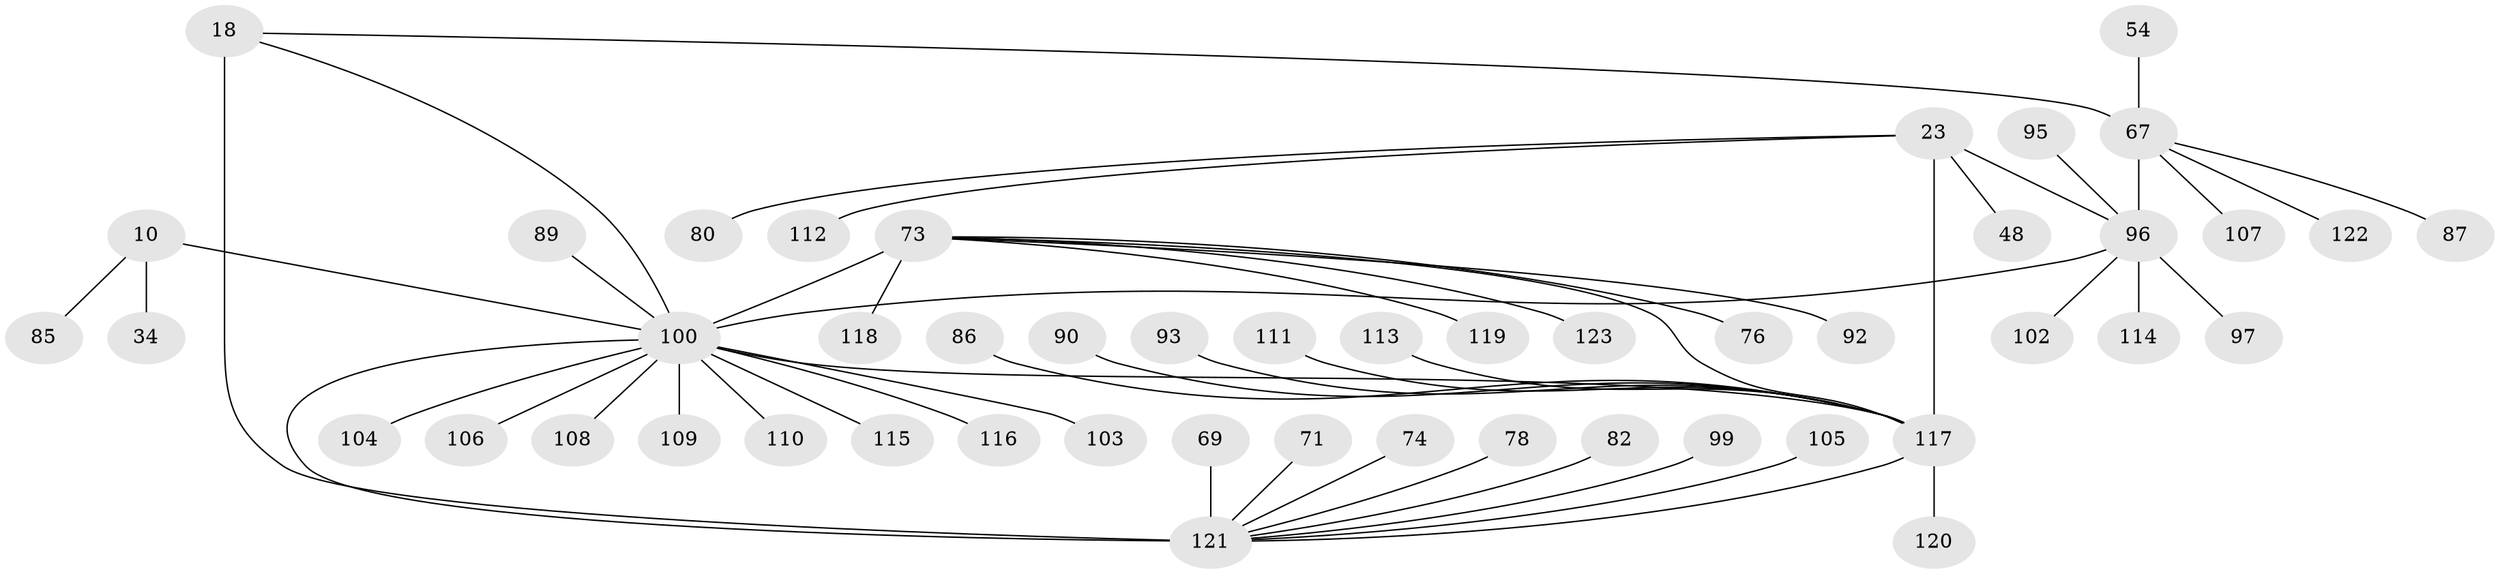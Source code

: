 // original degree distribution, {8: 0.04878048780487805, 6: 0.024390243902439025, 7: 0.04065040650406504, 10: 0.032520325203252036, 11: 0.032520325203252036, 9: 0.032520325203252036, 12: 0.008130081300813009, 5: 0.016260162601626018, 14: 0.008130081300813009, 2: 0.11382113821138211, 1: 0.6178861788617886, 3: 0.024390243902439025}
// Generated by graph-tools (version 1.1) at 2025/57/03/04/25 21:57:16]
// undirected, 49 vertices, 53 edges
graph export_dot {
graph [start="1"]
  node [color=gray90,style=filled];
  10 [super="+7"];
  18 [super="+14"];
  23 [super="+19"];
  34;
  48;
  54;
  67 [super="+30+45"];
  69;
  71;
  73 [super="+38"];
  74;
  76;
  78 [super="+59"];
  80;
  82;
  85;
  86;
  87;
  89;
  90;
  92;
  93;
  95;
  96 [super="+72+77"];
  97;
  99;
  100 [super="+81+84+91+94+98+83+88"];
  102;
  103;
  104;
  105;
  106;
  107 [super="+37"];
  108;
  109;
  110;
  111;
  112 [super="+35+63+65"];
  113;
  114;
  115;
  116;
  117 [super="+57+22+66+53+55+62+68"];
  118;
  119;
  120;
  121 [super="+31+39+43+101+44+50+58+64"];
  122;
  123 [super="+75"];
  10 -- 85;
  10 -- 34;
  10 -- 100 [weight=9];
  18 -- 100;
  18 -- 121 [weight=8];
  18 -- 67;
  23 -- 80;
  23 -- 48;
  23 -- 112;
  23 -- 117 [weight=8];
  23 -- 96;
  54 -- 67;
  67 -- 96 [weight=8];
  67 -- 107;
  67 -- 87;
  67 -- 122;
  69 -- 121;
  71 -- 121;
  73 -- 100 [weight=8];
  73 -- 76;
  73 -- 117 [weight=2];
  73 -- 118;
  73 -- 119;
  73 -- 123;
  73 -- 92;
  74 -- 121;
  78 -- 121;
  82 -- 121;
  86 -- 117;
  89 -- 100;
  90 -- 117;
  93 -- 117;
  95 -- 96;
  96 -- 97;
  96 -- 100 [weight=2];
  96 -- 102;
  96 -- 114;
  99 -- 121;
  100 -- 106;
  100 -- 108;
  100 -- 121 [weight=2];
  100 -- 103;
  100 -- 104;
  100 -- 109;
  100 -- 110;
  100 -- 115;
  100 -- 116;
  100 -- 117 [weight=2];
  105 -- 121;
  111 -- 117;
  113 -- 117;
  117 -- 121 [weight=4];
  117 -- 120;
}
